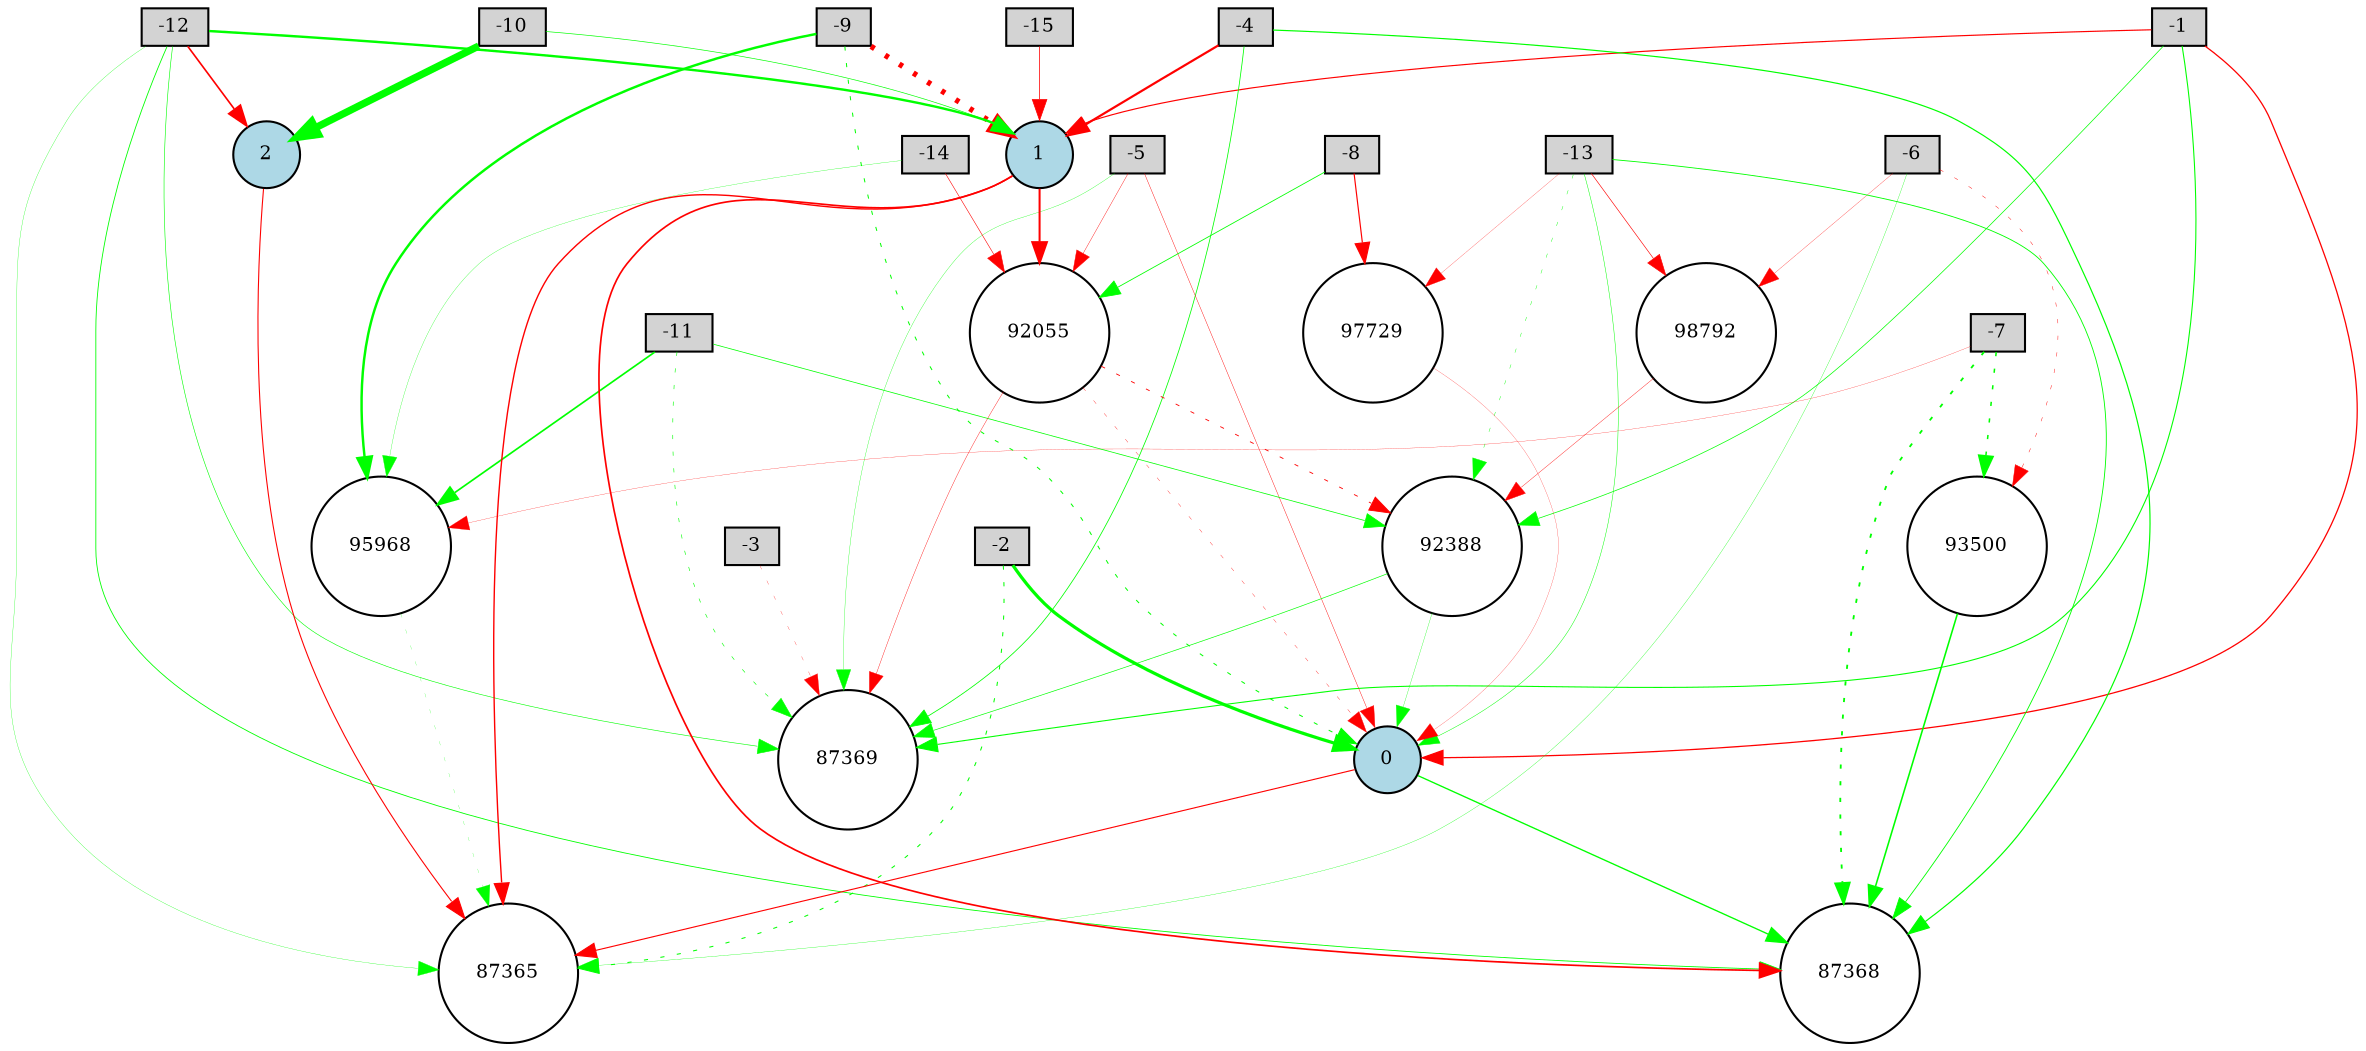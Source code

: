 digraph {
	node [fontsize=9 height=0.2 shape=circle width=0.2]
	-1 [fillcolor=lightgray shape=box style=filled]
	-2 [fillcolor=lightgray shape=box style=filled]
	-3 [fillcolor=lightgray shape=box style=filled]
	-4 [fillcolor=lightgray shape=box style=filled]
	-5 [fillcolor=lightgray shape=box style=filled]
	-6 [fillcolor=lightgray shape=box style=filled]
	-7 [fillcolor=lightgray shape=box style=filled]
	-8 [fillcolor=lightgray shape=box style=filled]
	-9 [fillcolor=lightgray shape=box style=filled]
	-10 [fillcolor=lightgray shape=box style=filled]
	-11 [fillcolor=lightgray shape=box style=filled]
	-12 [fillcolor=lightgray shape=box style=filled]
	-13 [fillcolor=lightgray shape=box style=filled]
	-14 [fillcolor=lightgray shape=box style=filled]
	-15 [fillcolor=lightgray shape=box style=filled]
	0 [fillcolor=lightblue style=filled]
	1 [fillcolor=lightblue style=filled]
	2 [fillcolor=lightblue style=filled]
	95968 [fillcolor=white style=filled]
	92388 [fillcolor=white style=filled]
	87365 [fillcolor=white style=filled]
	97729 [fillcolor=white style=filled]
	87368 [fillcolor=white style=filled]
	87369 [fillcolor=white style=filled]
	98792 [fillcolor=white style=filled]
	92055 [fillcolor=white style=filled]
	93500 [fillcolor=white style=filled]
	-4 -> 1 [color=red penwidth=1.0593916080276071 style=solid]
	-2 -> 0 [color=green penwidth=1.5564664662896195 style=solid]
	-12 -> 1 [color=green penwidth=1.160790355641574 style=solid]
	0 -> 87368 [color=green penwidth=0.6406697666316244 style=solid]
	-9 -> 1 [color=red penwidth=2.6494167485867357 style=dotted]
	2 -> 87365 [color=red penwidth=0.521087972302408 style=solid]
	-10 -> 2 [color=green penwidth=3.5158301846462687 style=solid]
	-7 -> 87368 [color=green penwidth=0.8802621070013262 style=dotted]
	-9 -> 0 [color=green penwidth=0.48330451754433246 style=dotted]
	92055 -> 0 [color=red penwidth=0.16308275003536504 style=dotted]
	92055 -> 87369 [color=red penwidth=0.18526810913728087 style=solid]
	92388 -> 0 [color=green penwidth=0.1498986672458883 style=solid]
	-5 -> 87369 [color=green penwidth=0.15372102058351922 style=solid]
	-10 -> 1 [color=green penwidth=0.3209891011224027 style=solid]
	1 -> 92055 [color=red penwidth=0.9755124984048571 style=solid]
	0 -> 87365 [color=red penwidth=0.5338901920766583 style=solid]
	-8 -> 92055 [color=green penwidth=0.3967065134504044 style=solid]
	-4 -> 87368 [color=green penwidth=0.5690807046444551 style=solid]
	-3 -> 87369 [color=red penwidth=0.13173721295461463 style=dotted]
	-7 -> 93500 [color=green penwidth=0.7374478788240163 style=dotted]
	93500 -> 87368 [color=green penwidth=0.7605783369879872 style=solid]
	-13 -> 0 [color=green penwidth=0.22885409912457702 style=solid]
	-12 -> 87365 [color=green penwidth=0.14335539429981037 style=solid]
	-12 -> 87369 [color=green penwidth=0.28506516699857115 style=solid]
	-1 -> 92388 [color=green penwidth=0.34319659911387945 style=solid]
	-5 -> 0 [color=red penwidth=0.2021673264078523 style=solid]
	-6 -> 87365 [color=green penwidth=0.15182147360425763 style=solid]
	-2 -> 87365 [color=green penwidth=0.49207920425732743 style=dotted]
	-5 -> 92055 [color=red penwidth=0.18812654043356863 style=solid]
	-1 -> 0 [color=red penwidth=0.6128701473275978 style=solid]
	-14 -> 95968 [color=green penwidth=0.13868709290551856 style=solid]
	95968 -> 87365 [color=green penwidth=0.10679897842597302 style=dotted]
	-7 -> 95968 [color=red penwidth=0.11909763507299996 style=solid]
	92055 -> 92388 [color=red penwidth=0.4218484478276959 style=dotted]
	92388 -> 87369 [color=green penwidth=0.31992649924341865 style=solid]
	-11 -> 87369 [color=green penwidth=0.29117003776508876 style=dotted]
	-13 -> 87368 [color=green penwidth=0.42062504242777443 style=solid]
	-9 -> 95968 [color=green penwidth=1.1833427944970119 style=solid]
	-12 -> 2 [color=red penwidth=0.7935552544756227 style=solid]
	-11 -> 92388 [color=green penwidth=0.35648970716299766 style=solid]
	-11 -> 95968 [color=green penwidth=0.8164739110144976 style=solid]
	-13 -> 92388 [color=green penwidth=0.19740418112685199 style=dotted]
	-1 -> 87369 [color=green penwidth=0.5185916667017858 style=solid]
	-15 -> 1 [color=red penwidth=0.3623897510841455 style=solid]
	-13 -> 97729 [color=red penwidth=0.11238417938857138 style=solid]
	97729 -> 0 [color=red penwidth=0.10830235043166248 style=solid]
	1 -> 87368 [color=red penwidth=0.8123321750734119 style=solid]
	1 -> 87365 [color=red penwidth=0.6725804975423344 style=solid]
	-4 -> 87369 [color=green penwidth=0.380539517216107 style=solid]
	-6 -> 93500 [color=red penwidth=0.20998706241651588 style=dotted]
	-14 -> 92055 [color=red penwidth=0.27673041777453145 style=solid]
	-12 -> 87368 [color=green penwidth=0.40736534718654904 style=solid]
	-8 -> 97729 [color=red penwidth=0.5631543289263767 style=solid]
	-1 -> 1 [color=red penwidth=0.5630043470037853 style=solid]
	-13 -> 98792 [color=red penwidth=0.30271093816863326 style=solid]
	98792 -> 92388 [color=red penwidth=0.18239194823211646 style=solid]
	-6 -> 98792 [color=red penwidth=0.1333887192906949 style=solid]
}

